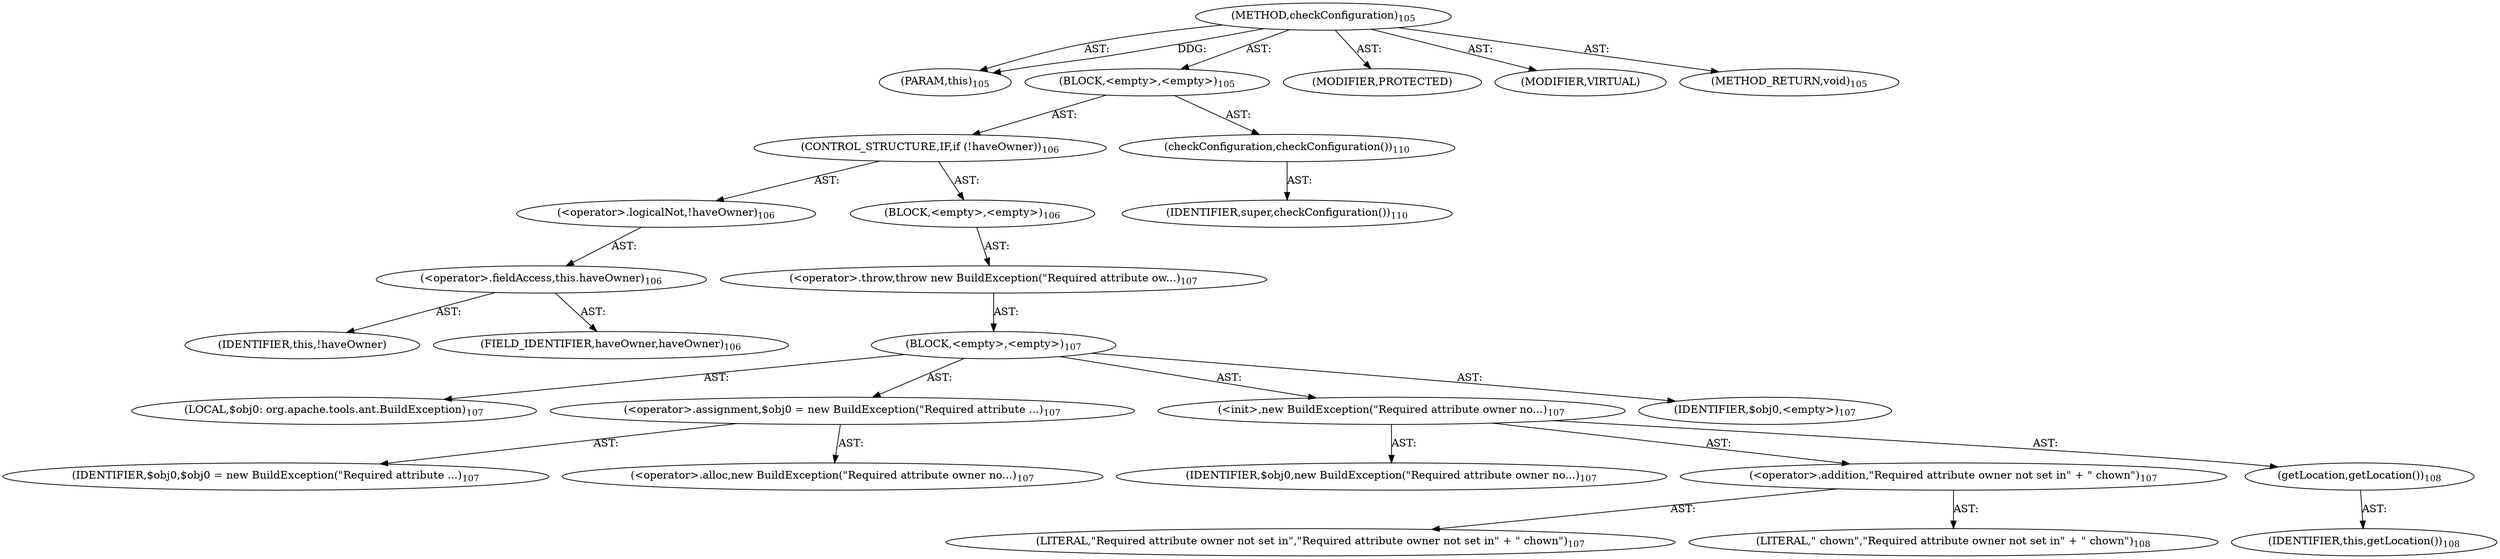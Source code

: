 digraph "checkConfiguration" {  
"111669149698" [label = <(METHOD,checkConfiguration)<SUB>105</SUB>> ]
"115964116993" [label = <(PARAM,this)<SUB>105</SUB>> ]
"25769803778" [label = <(BLOCK,&lt;empty&gt;,&lt;empty&gt;)<SUB>105</SUB>> ]
"47244640256" [label = <(CONTROL_STRUCTURE,IF,if (!haveOwner))<SUB>106</SUB>> ]
"30064771079" [label = <(&lt;operator&gt;.logicalNot,!haveOwner)<SUB>106</SUB>> ]
"30064771080" [label = <(&lt;operator&gt;.fieldAccess,this.haveOwner)<SUB>106</SUB>> ]
"68719476744" [label = <(IDENTIFIER,this,!haveOwner)> ]
"55834574850" [label = <(FIELD_IDENTIFIER,haveOwner,haveOwner)<SUB>106</SUB>> ]
"25769803779" [label = <(BLOCK,&lt;empty&gt;,&lt;empty&gt;)<SUB>106</SUB>> ]
"30064771081" [label = <(&lt;operator&gt;.throw,throw new BuildException(&quot;Required attribute ow...)<SUB>107</SUB>> ]
"25769803780" [label = <(BLOCK,&lt;empty&gt;,&lt;empty&gt;)<SUB>107</SUB>> ]
"94489280512" [label = <(LOCAL,$obj0: org.apache.tools.ant.BuildException)<SUB>107</SUB>> ]
"30064771082" [label = <(&lt;operator&gt;.assignment,$obj0 = new BuildException(&quot;Required attribute ...)<SUB>107</SUB>> ]
"68719476745" [label = <(IDENTIFIER,$obj0,$obj0 = new BuildException(&quot;Required attribute ...)<SUB>107</SUB>> ]
"30064771083" [label = <(&lt;operator&gt;.alloc,new BuildException(&quot;Required attribute owner no...)<SUB>107</SUB>> ]
"30064771084" [label = <(&lt;init&gt;,new BuildException(&quot;Required attribute owner no...)<SUB>107</SUB>> ]
"68719476746" [label = <(IDENTIFIER,$obj0,new BuildException(&quot;Required attribute owner no...)<SUB>107</SUB>> ]
"30064771085" [label = <(&lt;operator&gt;.addition,&quot;Required attribute owner not set in&quot; + &quot; chown&quot;)<SUB>107</SUB>> ]
"90194313219" [label = <(LITERAL,&quot;Required attribute owner not set in&quot;,&quot;Required attribute owner not set in&quot; + &quot; chown&quot;)<SUB>107</SUB>> ]
"90194313220" [label = <(LITERAL,&quot; chown&quot;,&quot;Required attribute owner not set in&quot; + &quot; chown&quot;)<SUB>108</SUB>> ]
"30064771086" [label = <(getLocation,getLocation())<SUB>108</SUB>> ]
"68719476737" [label = <(IDENTIFIER,this,getLocation())<SUB>108</SUB>> ]
"68719476747" [label = <(IDENTIFIER,$obj0,&lt;empty&gt;)<SUB>107</SUB>> ]
"30064771087" [label = <(checkConfiguration,checkConfiguration())<SUB>110</SUB>> ]
"68719476748" [label = <(IDENTIFIER,super,checkConfiguration())<SUB>110</SUB>> ]
"133143986181" [label = <(MODIFIER,PROTECTED)> ]
"133143986182" [label = <(MODIFIER,VIRTUAL)> ]
"128849018882" [label = <(METHOD_RETURN,void)<SUB>105</SUB>> ]
  "111669149698" -> "115964116993"  [ label = "AST: "] 
  "111669149698" -> "25769803778"  [ label = "AST: "] 
  "111669149698" -> "133143986181"  [ label = "AST: "] 
  "111669149698" -> "133143986182"  [ label = "AST: "] 
  "111669149698" -> "128849018882"  [ label = "AST: "] 
  "25769803778" -> "47244640256"  [ label = "AST: "] 
  "25769803778" -> "30064771087"  [ label = "AST: "] 
  "47244640256" -> "30064771079"  [ label = "AST: "] 
  "47244640256" -> "25769803779"  [ label = "AST: "] 
  "30064771079" -> "30064771080"  [ label = "AST: "] 
  "30064771080" -> "68719476744"  [ label = "AST: "] 
  "30064771080" -> "55834574850"  [ label = "AST: "] 
  "25769803779" -> "30064771081"  [ label = "AST: "] 
  "30064771081" -> "25769803780"  [ label = "AST: "] 
  "25769803780" -> "94489280512"  [ label = "AST: "] 
  "25769803780" -> "30064771082"  [ label = "AST: "] 
  "25769803780" -> "30064771084"  [ label = "AST: "] 
  "25769803780" -> "68719476747"  [ label = "AST: "] 
  "30064771082" -> "68719476745"  [ label = "AST: "] 
  "30064771082" -> "30064771083"  [ label = "AST: "] 
  "30064771084" -> "68719476746"  [ label = "AST: "] 
  "30064771084" -> "30064771085"  [ label = "AST: "] 
  "30064771084" -> "30064771086"  [ label = "AST: "] 
  "30064771085" -> "90194313219"  [ label = "AST: "] 
  "30064771085" -> "90194313220"  [ label = "AST: "] 
  "30064771086" -> "68719476737"  [ label = "AST: "] 
  "30064771087" -> "68719476748"  [ label = "AST: "] 
  "111669149698" -> "115964116993"  [ label = "DDG: "] 
}
